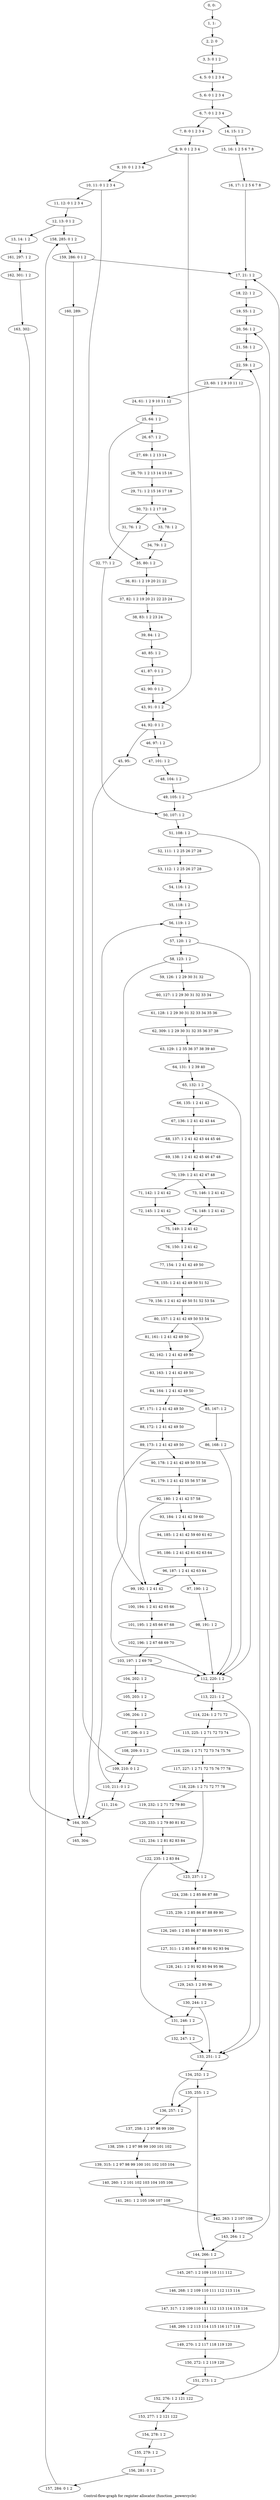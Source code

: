 digraph G {
graph [label="Control-flow-graph for register allocator (function _powercycle)"]
0[label="0, 0: "];
1[label="1, 1: "];
2[label="2, 2: 0 "];
3[label="3, 3: 0 1 2 "];
4[label="4, 5: 0 1 2 3 4 "];
5[label="5, 6: 0 1 2 3 4 "];
6[label="6, 7: 0 1 2 3 4 "];
7[label="7, 8: 0 1 2 3 4 "];
8[label="8, 9: 0 1 2 3 4 "];
9[label="9, 10: 0 1 2 3 4 "];
10[label="10, 11: 0 1 2 3 4 "];
11[label="11, 12: 0 1 2 3 4 "];
12[label="12, 13: 0 1 2 "];
13[label="13, 14: 1 2 "];
14[label="14, 15: 1 2 "];
15[label="15, 16: 1 2 5 6 7 8 "];
16[label="16, 17: 1 2 5 6 7 8 "];
17[label="17, 21: 1 2 "];
18[label="18, 22: 1 2 "];
19[label="19, 55: 1 2 "];
20[label="20, 56: 1 2 "];
21[label="21, 58: 1 2 "];
22[label="22, 59: 1 2 "];
23[label="23, 60: 1 2 9 10 11 12 "];
24[label="24, 61: 1 2 9 10 11 12 "];
25[label="25, 64: 1 2 "];
26[label="26, 67: 1 2 "];
27[label="27, 69: 1 2 13 14 "];
28[label="28, 70: 1 2 13 14 15 16 "];
29[label="29, 71: 1 2 15 16 17 18 "];
30[label="30, 72: 1 2 17 18 "];
31[label="31, 76: 1 2 "];
32[label="32, 77: 1 2 "];
33[label="33, 78: 1 2 "];
34[label="34, 79: 1 2 "];
35[label="35, 80: 1 2 "];
36[label="36, 81: 1 2 19 20 21 22 "];
37[label="37, 82: 1 2 19 20 21 22 23 24 "];
38[label="38, 83: 1 2 23 24 "];
39[label="39, 84: 1 2 "];
40[label="40, 85: 1 2 "];
41[label="41, 87: 0 1 2 "];
42[label="42, 90: 0 1 2 "];
43[label="43, 91: 0 1 2 "];
44[label="44, 92: 0 1 2 "];
45[label="45, 95: "];
46[label="46, 97: 1 2 "];
47[label="47, 101: 1 2 "];
48[label="48, 104: 1 2 "];
49[label="49, 105: 1 2 "];
50[label="50, 107: 1 2 "];
51[label="51, 108: 1 2 "];
52[label="52, 111: 1 2 25 26 27 28 "];
53[label="53, 112: 1 2 25 26 27 28 "];
54[label="54, 116: 1 2 "];
55[label="55, 118: 1 2 "];
56[label="56, 119: 1 2 "];
57[label="57, 120: 1 2 "];
58[label="58, 123: 1 2 "];
59[label="59, 126: 1 2 29 30 31 32 "];
60[label="60, 127: 1 2 29 30 31 32 33 34 "];
61[label="61, 128: 1 2 29 30 31 32 33 34 35 36 "];
62[label="62, 309: 1 2 29 30 31 32 35 36 37 38 "];
63[label="63, 129: 1 2 35 36 37 38 39 40 "];
64[label="64, 131: 1 2 39 40 "];
65[label="65, 132: 1 2 "];
66[label="66, 135: 1 2 41 42 "];
67[label="67, 136: 1 2 41 42 43 44 "];
68[label="68, 137: 1 2 41 42 43 44 45 46 "];
69[label="69, 138: 1 2 41 42 45 46 47 48 "];
70[label="70, 139: 1 2 41 42 47 48 "];
71[label="71, 142: 1 2 41 42 "];
72[label="72, 145: 1 2 41 42 "];
73[label="73, 146: 1 2 41 42 "];
74[label="74, 148: 1 2 41 42 "];
75[label="75, 149: 1 2 41 42 "];
76[label="76, 150: 1 2 41 42 "];
77[label="77, 154: 1 2 41 42 49 50 "];
78[label="78, 155: 1 2 41 42 49 50 51 52 "];
79[label="79, 156: 1 2 41 42 49 50 51 52 53 54 "];
80[label="80, 157: 1 2 41 42 49 50 53 54 "];
81[label="81, 161: 1 2 41 42 49 50 "];
82[label="82, 162: 1 2 41 42 49 50 "];
83[label="83, 163: 1 2 41 42 49 50 "];
84[label="84, 164: 1 2 41 42 49 50 "];
85[label="85, 167: 1 2 "];
86[label="86, 168: 1 2 "];
87[label="87, 171: 1 2 41 42 49 50 "];
88[label="88, 172: 1 2 41 42 49 50 "];
89[label="89, 173: 1 2 41 42 49 50 "];
90[label="90, 178: 1 2 41 42 49 50 55 56 "];
91[label="91, 179: 1 2 41 42 55 56 57 58 "];
92[label="92, 180: 1 2 41 42 57 58 "];
93[label="93, 184: 1 2 41 42 59 60 "];
94[label="94, 185: 1 2 41 42 59 60 61 62 "];
95[label="95, 186: 1 2 41 42 61 62 63 64 "];
96[label="96, 187: 1 2 41 42 63 64 "];
97[label="97, 190: 1 2 "];
98[label="98, 191: 1 2 "];
99[label="99, 192: 1 2 41 42 "];
100[label="100, 194: 1 2 41 42 65 66 "];
101[label="101, 195: 1 2 65 66 67 68 "];
102[label="102, 196: 1 2 67 68 69 70 "];
103[label="103, 197: 1 2 69 70 "];
104[label="104, 202: 1 2 "];
105[label="105, 203: 1 2 "];
106[label="106, 204: 1 2 "];
107[label="107, 206: 0 1 2 "];
108[label="108, 209: 0 1 2 "];
109[label="109, 210: 0 1 2 "];
110[label="110, 211: 0 1 2 "];
111[label="111, 214: "];
112[label="112, 220: 1 2 "];
113[label="113, 221: 1 2 "];
114[label="114, 224: 1 2 71 72 "];
115[label="115, 225: 1 2 71 72 73 74 "];
116[label="116, 226: 1 2 71 72 73 74 75 76 "];
117[label="117, 227: 1 2 71 72 75 76 77 78 "];
118[label="118, 228: 1 2 71 72 77 78 "];
119[label="119, 232: 1 2 71 72 79 80 "];
120[label="120, 233: 1 2 79 80 81 82 "];
121[label="121, 234: 1 2 81 82 83 84 "];
122[label="122, 235: 1 2 83 84 "];
123[label="123, 237: 1 2 "];
124[label="124, 238: 1 2 85 86 87 88 "];
125[label="125, 239: 1 2 85 86 87 88 89 90 "];
126[label="126, 240: 1 2 85 86 87 88 89 90 91 92 "];
127[label="127, 311: 1 2 85 86 87 88 91 92 93 94 "];
128[label="128, 241: 1 2 91 92 93 94 95 96 "];
129[label="129, 243: 1 2 95 96 "];
130[label="130, 244: 1 2 "];
131[label="131, 246: 1 2 "];
132[label="132, 247: 1 2 "];
133[label="133, 251: 1 2 "];
134[label="134, 252: 1 2 "];
135[label="135, 255: 1 2 "];
136[label="136, 257: 1 2 "];
137[label="137, 258: 1 2 97 98 99 100 "];
138[label="138, 259: 1 2 97 98 99 100 101 102 "];
139[label="139, 315: 1 2 97 98 99 100 101 102 103 104 "];
140[label="140, 260: 1 2 101 102 103 104 105 106 "];
141[label="141, 261: 1 2 105 106 107 108 "];
142[label="142, 263: 1 2 107 108 "];
143[label="143, 264: 1 2 "];
144[label="144, 266: 1 2 "];
145[label="145, 267: 1 2 109 110 111 112 "];
146[label="146, 268: 1 2 109 110 111 112 113 114 "];
147[label="147, 317: 1 2 109 110 111 112 113 114 115 116 "];
148[label="148, 269: 1 2 113 114 115 116 117 118 "];
149[label="149, 270: 1 2 117 118 119 120 "];
150[label="150, 272: 1 2 119 120 "];
151[label="151, 273: 1 2 "];
152[label="152, 276: 1 2 121 122 "];
153[label="153, 277: 1 2 121 122 "];
154[label="154, 278: 1 2 "];
155[label="155, 279: 1 2 "];
156[label="156, 281: 0 1 2 "];
157[label="157, 284: 0 1 2 "];
158[label="158, 285: 0 1 2 "];
159[label="159, 286: 0 1 2 "];
160[label="160, 289: "];
161[label="161, 297: 1 2 "];
162[label="162, 301: 1 2 "];
163[label="163, 302: "];
164[label="164, 303: "];
165[label="165, 304: "];
0->1 ;
1->2 ;
2->3 ;
3->4 ;
4->5 ;
5->6 ;
6->7 ;
6->14 ;
7->8 ;
8->9 ;
8->43 ;
9->10 ;
10->11 ;
10->109 ;
11->12 ;
12->13 ;
12->158 ;
13->161 ;
14->15 ;
15->16 ;
16->17 ;
17->18 ;
18->19 ;
19->20 ;
20->21 ;
21->22 ;
22->23 ;
23->24 ;
24->25 ;
25->26 ;
25->35 ;
26->27 ;
27->28 ;
28->29 ;
29->30 ;
30->31 ;
30->33 ;
31->32 ;
32->50 ;
33->34 ;
34->35 ;
35->36 ;
36->37 ;
37->38 ;
38->39 ;
39->40 ;
40->41 ;
41->42 ;
42->43 ;
43->44 ;
44->45 ;
44->46 ;
45->164 ;
46->47 ;
47->48 ;
48->49 ;
49->50 ;
49->22 ;
50->51 ;
51->52 ;
51->133 ;
52->53 ;
53->54 ;
54->55 ;
55->56 ;
56->57 ;
57->58 ;
57->112 ;
58->59 ;
58->112 ;
59->60 ;
60->61 ;
61->62 ;
62->63 ;
63->64 ;
64->65 ;
65->66 ;
65->112 ;
66->67 ;
67->68 ;
68->69 ;
69->70 ;
70->71 ;
70->73 ;
71->72 ;
72->75 ;
73->74 ;
74->75 ;
75->76 ;
76->77 ;
77->78 ;
78->79 ;
79->80 ;
80->81 ;
80->82 ;
81->82 ;
82->83 ;
83->84 ;
84->85 ;
84->87 ;
85->86 ;
86->112 ;
87->88 ;
88->89 ;
89->90 ;
89->99 ;
90->91 ;
91->92 ;
92->93 ;
92->99 ;
93->94 ;
94->95 ;
95->96 ;
96->97 ;
96->99 ;
97->98 ;
98->112 ;
99->100 ;
100->101 ;
101->102 ;
102->103 ;
103->104 ;
103->112 ;
104->105 ;
105->106 ;
106->107 ;
107->108 ;
108->109 ;
109->110 ;
110->111 ;
110->56 ;
111->164 ;
112->113 ;
113->114 ;
113->133 ;
114->115 ;
115->116 ;
116->117 ;
117->118 ;
118->119 ;
118->123 ;
119->120 ;
120->121 ;
121->122 ;
122->123 ;
122->131 ;
123->124 ;
124->125 ;
125->126 ;
126->127 ;
127->128 ;
128->129 ;
129->130 ;
130->131 ;
130->133 ;
131->132 ;
132->133 ;
133->134 ;
134->135 ;
134->136 ;
135->136 ;
135->144 ;
136->137 ;
137->138 ;
138->139 ;
139->140 ;
140->141 ;
141->142 ;
142->143 ;
143->144 ;
143->20 ;
144->145 ;
145->146 ;
146->147 ;
147->148 ;
148->149 ;
149->150 ;
150->151 ;
151->152 ;
151->17 ;
152->153 ;
153->154 ;
154->155 ;
155->156 ;
156->157 ;
157->158 ;
158->159 ;
159->160 ;
159->17 ;
160->164 ;
161->162 ;
162->163 ;
163->164 ;
164->165 ;
}
